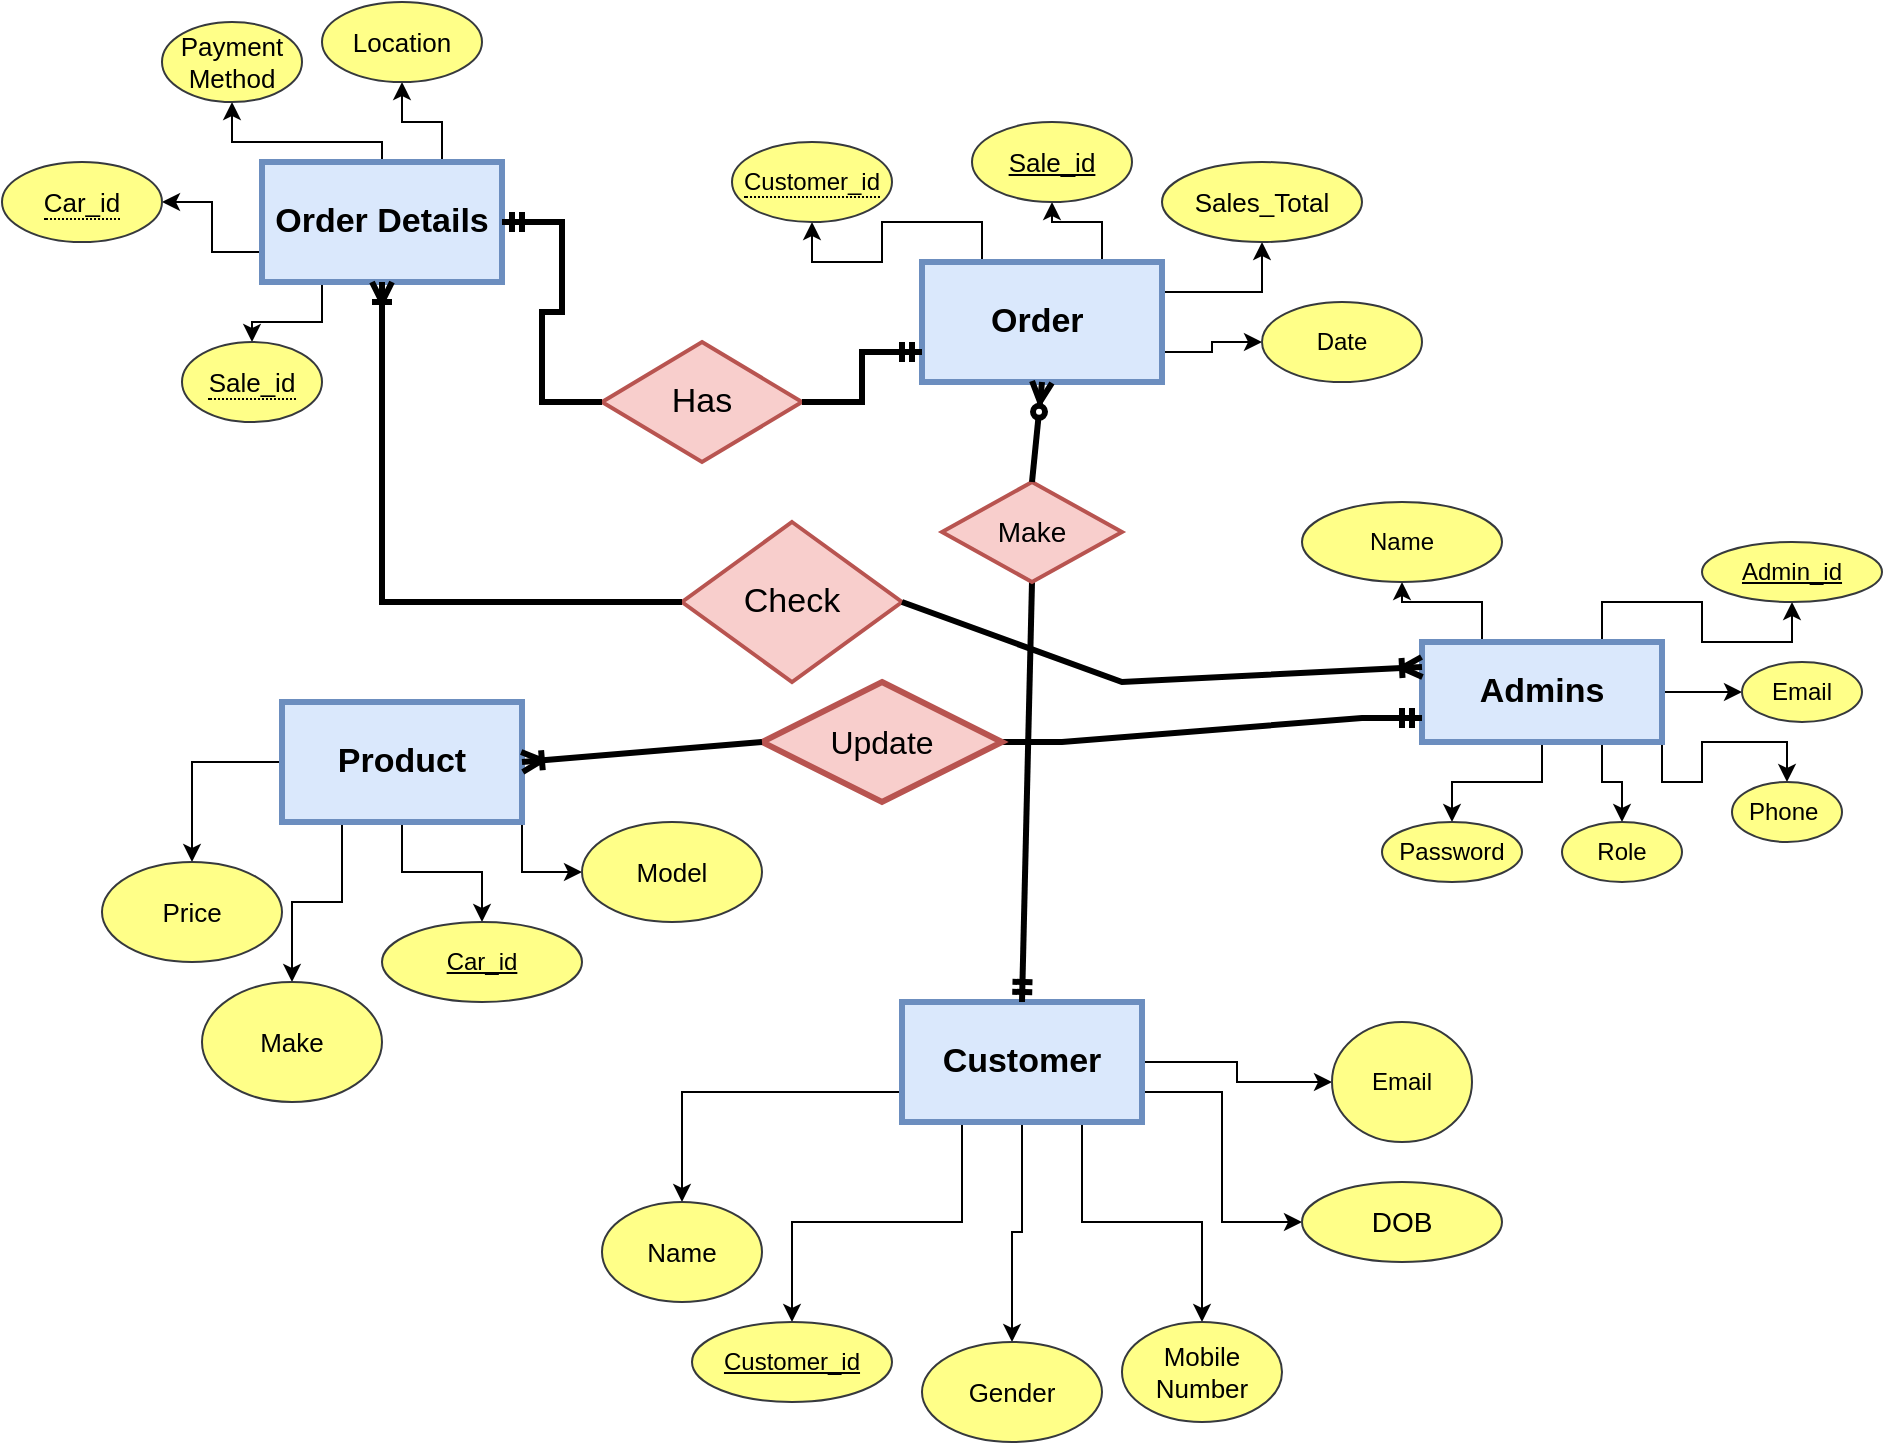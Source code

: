 <mxfile version="24.3.1" type="device">
  <diagram name="Page-1" id="UMEwxMBWJUmdVjZJ0JMT">
    <mxGraphModel dx="1936" dy="1667" grid="1" gridSize="1" guides="1" tooltips="1" connect="1" arrows="1" fold="1" page="1" pageScale="1" pageWidth="850" pageHeight="1100" math="0" shadow="0">
      <root>
        <mxCell id="0" />
        <mxCell id="1" parent="0" />
        <mxCell id="G9bIeMPBq4oWQ3whd8wb-7" style="edgeStyle=orthogonalEdgeStyle;rounded=0;orthogonalLoop=1;jettySize=auto;html=1;exitX=0.25;exitY=1;exitDx=0;exitDy=0;" edge="1" parent="1" source="G9bIeMPBq4oWQ3whd8wb-1" target="G9bIeMPBq4oWQ3whd8wb-49">
          <mxGeometry relative="1" as="geometry">
            <mxPoint x="275" y="640" as="targetPoint" />
          </mxGeometry>
        </mxCell>
        <mxCell id="G9bIeMPBq4oWQ3whd8wb-9" style="edgeStyle=orthogonalEdgeStyle;rounded=0;orthogonalLoop=1;jettySize=auto;html=1;exitX=0;exitY=0.75;exitDx=0;exitDy=0;" edge="1" parent="1" source="G9bIeMPBq4oWQ3whd8wb-1" target="G9bIeMPBq4oWQ3whd8wb-10">
          <mxGeometry relative="1" as="geometry">
            <mxPoint x="240" y="490" as="targetPoint" />
          </mxGeometry>
        </mxCell>
        <mxCell id="G9bIeMPBq4oWQ3whd8wb-11" style="edgeStyle=orthogonalEdgeStyle;rounded=0;orthogonalLoop=1;jettySize=auto;html=1;exitX=0.5;exitY=1;exitDx=0;exitDy=0;" edge="1" parent="1" source="G9bIeMPBq4oWQ3whd8wb-1" target="G9bIeMPBq4oWQ3whd8wb-12">
          <mxGeometry relative="1" as="geometry">
            <mxPoint x="360" y="560" as="targetPoint" />
          </mxGeometry>
        </mxCell>
        <mxCell id="G9bIeMPBq4oWQ3whd8wb-13" style="edgeStyle=orthogonalEdgeStyle;rounded=0;orthogonalLoop=1;jettySize=auto;html=1;exitX=0.75;exitY=1;exitDx=0;exitDy=0;" edge="1" parent="1" source="G9bIeMPBq4oWQ3whd8wb-1" target="G9bIeMPBq4oWQ3whd8wb-14">
          <mxGeometry relative="1" as="geometry">
            <mxPoint x="480" y="560" as="targetPoint" />
          </mxGeometry>
        </mxCell>
        <mxCell id="G9bIeMPBq4oWQ3whd8wb-32" style="edgeStyle=orthogonalEdgeStyle;rounded=0;orthogonalLoop=1;jettySize=auto;html=1;exitX=1;exitY=0.5;exitDx=0;exitDy=0;" edge="1" parent="1" source="G9bIeMPBq4oWQ3whd8wb-1" target="G9bIeMPBq4oWQ3whd8wb-33">
          <mxGeometry relative="1" as="geometry">
            <mxPoint x="510" y="530" as="targetPoint" />
          </mxGeometry>
        </mxCell>
        <mxCell id="G9bIeMPBq4oWQ3whd8wb-101" style="edgeStyle=elbowEdgeStyle;rounded=0;orthogonalLoop=1;jettySize=auto;html=1;exitX=1;exitY=0.75;exitDx=0;exitDy=0;" edge="1" parent="1" source="G9bIeMPBq4oWQ3whd8wb-1" target="G9bIeMPBq4oWQ3whd8wb-102">
          <mxGeometry relative="1" as="geometry">
            <mxPoint x="590" y="600" as="targetPoint" />
          </mxGeometry>
        </mxCell>
        <mxCell id="G9bIeMPBq4oWQ3whd8wb-1" value="&lt;p style=&quot;line-height: 120%;&quot;&gt;&lt;b&gt;&lt;font style=&quot;font-size: 17px;&quot;&gt;Customer&lt;/font&gt;&lt;/b&gt;&lt;/p&gt;" style="rounded=0;whiteSpace=wrap;html=1;fillColor=#dae8fc;strokeColor=#6c8ebf;strokeWidth=3;" vertex="1" parent="1">
          <mxGeometry x="330" y="460" width="120" height="60" as="geometry" />
        </mxCell>
        <mxCell id="G9bIeMPBq4oWQ3whd8wb-18" style="edgeStyle=orthogonalEdgeStyle;rounded=0;orthogonalLoop=1;jettySize=auto;html=1;exitX=0.25;exitY=1;exitDx=0;exitDy=0;" edge="1" parent="1" source="G9bIeMPBq4oWQ3whd8wb-2" target="G9bIeMPBq4oWQ3whd8wb-19">
          <mxGeometry relative="1" as="geometry">
            <mxPoint x="80" y="390" as="targetPoint" />
          </mxGeometry>
        </mxCell>
        <mxCell id="G9bIeMPBq4oWQ3whd8wb-20" style="edgeStyle=orthogonalEdgeStyle;rounded=0;orthogonalLoop=1;jettySize=auto;html=1;exitX=0.5;exitY=1;exitDx=0;exitDy=0;" edge="1" parent="1" source="G9bIeMPBq4oWQ3whd8wb-2" target="G9bIeMPBq4oWQ3whd8wb-50">
          <mxGeometry relative="1" as="geometry">
            <mxPoint x="129.95" y="420" as="targetPoint" />
          </mxGeometry>
        </mxCell>
        <mxCell id="G9bIeMPBq4oWQ3whd8wb-22" style="edgeStyle=orthogonalEdgeStyle;rounded=0;orthogonalLoop=1;jettySize=auto;html=1;exitX=1;exitY=1;exitDx=0;exitDy=0;" edge="1" parent="1" source="G9bIeMPBq4oWQ3whd8wb-2" target="G9bIeMPBq4oWQ3whd8wb-23">
          <mxGeometry relative="1" as="geometry">
            <mxPoint x="260" y="350" as="targetPoint" />
          </mxGeometry>
        </mxCell>
        <mxCell id="G9bIeMPBq4oWQ3whd8wb-24" style="edgeStyle=orthogonalEdgeStyle;rounded=0;orthogonalLoop=1;jettySize=auto;html=1;exitX=0;exitY=0.5;exitDx=0;exitDy=0;" edge="1" parent="1" source="G9bIeMPBq4oWQ3whd8wb-2" target="G9bIeMPBq4oWQ3whd8wb-25">
          <mxGeometry relative="1" as="geometry">
            <mxPoint x="50" y="290" as="targetPoint" />
          </mxGeometry>
        </mxCell>
        <mxCell id="G9bIeMPBq4oWQ3whd8wb-2" value="&lt;b&gt;&lt;font style=&quot;font-size: 17px;&quot;&gt;Product&lt;/font&gt;&lt;/b&gt;" style="rounded=0;whiteSpace=wrap;html=1;fillColor=#dae8fc;strokeColor=#6c8ebf;strokeWidth=3;" vertex="1" parent="1">
          <mxGeometry x="20" y="310" width="120" height="60" as="geometry" />
        </mxCell>
        <mxCell id="G9bIeMPBq4oWQ3whd8wb-59" style="edgeStyle=orthogonalEdgeStyle;rounded=0;orthogonalLoop=1;jettySize=auto;html=1;exitX=0.25;exitY=0;exitDx=0;exitDy=0;" edge="1" parent="1" source="G9bIeMPBq4oWQ3whd8wb-3" target="G9bIeMPBq4oWQ3whd8wb-60">
          <mxGeometry relative="1" as="geometry">
            <mxPoint x="620" y="240" as="targetPoint" />
          </mxGeometry>
        </mxCell>
        <mxCell id="G9bIeMPBq4oWQ3whd8wb-61" style="edgeStyle=orthogonalEdgeStyle;rounded=0;orthogonalLoop=1;jettySize=auto;html=1;exitX=0.75;exitY=0;exitDx=0;exitDy=0;" edge="1" parent="1" source="G9bIeMPBq4oWQ3whd8wb-3" target="G9bIeMPBq4oWQ3whd8wb-62">
          <mxGeometry relative="1" as="geometry">
            <mxPoint x="720" y="260" as="targetPoint" />
          </mxGeometry>
        </mxCell>
        <mxCell id="G9bIeMPBq4oWQ3whd8wb-66" style="edgeStyle=orthogonalEdgeStyle;rounded=0;orthogonalLoop=1;jettySize=auto;html=1;exitX=1;exitY=0.5;exitDx=0;exitDy=0;" edge="1" parent="1" source="G9bIeMPBq4oWQ3whd8wb-3" target="G9bIeMPBq4oWQ3whd8wb-67">
          <mxGeometry relative="1" as="geometry">
            <mxPoint x="760" y="310" as="targetPoint" />
          </mxGeometry>
        </mxCell>
        <mxCell id="G9bIeMPBq4oWQ3whd8wb-68" style="edgeStyle=orthogonalEdgeStyle;rounded=0;orthogonalLoop=1;jettySize=auto;html=1;exitX=1;exitY=1;exitDx=0;exitDy=0;" edge="1" parent="1" source="G9bIeMPBq4oWQ3whd8wb-3" target="G9bIeMPBq4oWQ3whd8wb-69">
          <mxGeometry relative="1" as="geometry">
            <mxPoint x="750" y="360" as="targetPoint" />
          </mxGeometry>
        </mxCell>
        <mxCell id="G9bIeMPBq4oWQ3whd8wb-70" style="edgeStyle=orthogonalEdgeStyle;rounded=0;orthogonalLoop=1;jettySize=auto;html=1;exitX=0.75;exitY=1;exitDx=0;exitDy=0;" edge="1" parent="1" source="G9bIeMPBq4oWQ3whd8wb-3" target="G9bIeMPBq4oWQ3whd8wb-71">
          <mxGeometry relative="1" as="geometry">
            <mxPoint x="680" y="370" as="targetPoint" />
          </mxGeometry>
        </mxCell>
        <mxCell id="G9bIeMPBq4oWQ3whd8wb-75" style="edgeStyle=orthogonalEdgeStyle;rounded=0;orthogonalLoop=1;jettySize=auto;html=1;exitX=0.5;exitY=1;exitDx=0;exitDy=0;" edge="1" parent="1" source="G9bIeMPBq4oWQ3whd8wb-3" target="G9bIeMPBq4oWQ3whd8wb-76">
          <mxGeometry relative="1" as="geometry">
            <mxPoint x="640" y="390" as="targetPoint" />
          </mxGeometry>
        </mxCell>
        <mxCell id="G9bIeMPBq4oWQ3whd8wb-3" value="&lt;b&gt;&lt;font style=&quot;font-size: 17px;&quot;&gt;Admins&lt;/font&gt;&lt;/b&gt;" style="rounded=0;whiteSpace=wrap;html=1;fillColor=#dae8fc;strokeColor=#6c8ebf;strokeWidth=3;" vertex="1" parent="1">
          <mxGeometry x="590" y="280" width="120" height="50" as="geometry" />
        </mxCell>
        <mxCell id="G9bIeMPBq4oWQ3whd8wb-47" style="edgeStyle=orthogonalEdgeStyle;rounded=0;orthogonalLoop=1;jettySize=auto;html=1;exitX=0.75;exitY=0;exitDx=0;exitDy=0;" edge="1" parent="1" source="G9bIeMPBq4oWQ3whd8wb-4" target="G9bIeMPBq4oWQ3whd8wb-48">
          <mxGeometry relative="1" as="geometry">
            <mxPoint x="460" y="30" as="targetPoint" />
          </mxGeometry>
        </mxCell>
        <mxCell id="G9bIeMPBq4oWQ3whd8wb-51" style="edgeStyle=orthogonalEdgeStyle;rounded=0;orthogonalLoop=1;jettySize=auto;html=1;exitX=0.25;exitY=0;exitDx=0;exitDy=0;" edge="1" parent="1" source="G9bIeMPBq4oWQ3whd8wb-4" target="G9bIeMPBq4oWQ3whd8wb-52">
          <mxGeometry relative="1" as="geometry">
            <mxPoint x="360" y="40" as="targetPoint" />
          </mxGeometry>
        </mxCell>
        <mxCell id="G9bIeMPBq4oWQ3whd8wb-53" style="edgeStyle=orthogonalEdgeStyle;rounded=0;orthogonalLoop=1;jettySize=auto;html=1;exitX=1;exitY=0.25;exitDx=0;exitDy=0;" edge="1" parent="1" source="G9bIeMPBq4oWQ3whd8wb-4" target="G9bIeMPBq4oWQ3whd8wb-54">
          <mxGeometry relative="1" as="geometry">
            <mxPoint x="500" y="105.143" as="targetPoint" />
          </mxGeometry>
        </mxCell>
        <mxCell id="G9bIeMPBq4oWQ3whd8wb-55" style="edgeStyle=orthogonalEdgeStyle;rounded=0;orthogonalLoop=1;jettySize=auto;html=1;exitX=1;exitY=0.75;exitDx=0;exitDy=0;" edge="1" parent="1" source="G9bIeMPBq4oWQ3whd8wb-4" target="G9bIeMPBq4oWQ3whd8wb-56">
          <mxGeometry relative="1" as="geometry">
            <mxPoint x="490" y="134.857" as="targetPoint" />
          </mxGeometry>
        </mxCell>
        <mxCell id="G9bIeMPBq4oWQ3whd8wb-4" value="&lt;font style=&quot;font-size: 17px;&quot;&gt;&lt;b&gt;Order&amp;nbsp;&lt;/b&gt;&lt;/font&gt;" style="rounded=0;whiteSpace=wrap;html=1;fillColor=#dae8fc;strokeColor=#6c8ebf;strokeWidth=3;" vertex="1" parent="1">
          <mxGeometry x="340" y="90" width="120" height="60" as="geometry" />
        </mxCell>
        <mxCell id="G9bIeMPBq4oWQ3whd8wb-37" style="edgeStyle=orthogonalEdgeStyle;rounded=0;orthogonalLoop=1;jettySize=auto;html=1;exitX=0;exitY=0.75;exitDx=0;exitDy=0;" edge="1" parent="1" source="G9bIeMPBq4oWQ3whd8wb-5" target="G9bIeMPBq4oWQ3whd8wb-38">
          <mxGeometry relative="1" as="geometry">
            <mxPoint x="-60" y="120" as="targetPoint" />
          </mxGeometry>
        </mxCell>
        <mxCell id="G9bIeMPBq4oWQ3whd8wb-39" style="edgeStyle=orthogonalEdgeStyle;rounded=0;orthogonalLoop=1;jettySize=auto;html=1;exitX=0.25;exitY=1;exitDx=0;exitDy=0;" edge="1" parent="1" source="G9bIeMPBq4oWQ3whd8wb-5" target="G9bIeMPBq4oWQ3whd8wb-40">
          <mxGeometry relative="1" as="geometry">
            <mxPoint x="10" y="140" as="targetPoint" />
          </mxGeometry>
        </mxCell>
        <mxCell id="G9bIeMPBq4oWQ3whd8wb-41" style="edgeStyle=orthogonalEdgeStyle;rounded=0;orthogonalLoop=1;jettySize=auto;html=1;exitX=0.5;exitY=0;exitDx=0;exitDy=0;" edge="1" parent="1" source="G9bIeMPBq4oWQ3whd8wb-5" target="G9bIeMPBq4oWQ3whd8wb-42">
          <mxGeometry relative="1" as="geometry">
            <mxPoint x="60" as="targetPoint" />
            <Array as="points">
              <mxPoint x="70" y="30" />
              <mxPoint x="-5" y="30" />
            </Array>
          </mxGeometry>
        </mxCell>
        <mxCell id="G9bIeMPBq4oWQ3whd8wb-43" style="edgeStyle=orthogonalEdgeStyle;rounded=0;orthogonalLoop=1;jettySize=auto;html=1;exitX=0.75;exitY=0;exitDx=0;exitDy=0;" edge="1" parent="1" source="G9bIeMPBq4oWQ3whd8wb-5" target="G9bIeMPBq4oWQ3whd8wb-44">
          <mxGeometry relative="1" as="geometry">
            <mxPoint x="90" y="-10" as="targetPoint" />
          </mxGeometry>
        </mxCell>
        <mxCell id="G9bIeMPBq4oWQ3whd8wb-5" value="&lt;b&gt;&lt;font style=&quot;font-size: 17px;&quot;&gt;Order Details&lt;/font&gt;&lt;/b&gt;" style="rounded=0;whiteSpace=wrap;html=1;fillColor=#dae8fc;strokeColor=#6c8ebf;strokeWidth=3;" vertex="1" parent="1">
          <mxGeometry x="10" y="40" width="120" height="60" as="geometry" />
        </mxCell>
        <mxCell id="G9bIeMPBq4oWQ3whd8wb-10" value="&lt;font style=&quot;font-size: 13px;&quot;&gt;Name&lt;/font&gt;" style="ellipse;whiteSpace=wrap;html=1;fillColor=#ffff88;strokeColor=#36393d;" vertex="1" parent="1">
          <mxGeometry x="180" y="560" width="80" height="50" as="geometry" />
        </mxCell>
        <mxCell id="G9bIeMPBq4oWQ3whd8wb-12" value="&lt;font style=&quot;font-size: 13px;&quot;&gt;Gender&lt;/font&gt;" style="ellipse;whiteSpace=wrap;html=1;fillColor=#ffff88;strokeColor=#36393d;" vertex="1" parent="1">
          <mxGeometry x="340" y="630" width="90" height="50" as="geometry" />
        </mxCell>
        <mxCell id="G9bIeMPBq4oWQ3whd8wb-14" value="&lt;font style=&quot;font-size: 13px;&quot;&gt;Mobile Number&lt;/font&gt;" style="ellipse;whiteSpace=wrap;html=1;fillColor=#ffff88;strokeColor=#36393d;" vertex="1" parent="1">
          <mxGeometry x="440" y="620" width="80" height="50" as="geometry" />
        </mxCell>
        <mxCell id="G9bIeMPBq4oWQ3whd8wb-19" value="&lt;font style=&quot;font-size: 13px;&quot;&gt;Make&lt;/font&gt;" style="ellipse;whiteSpace=wrap;html=1;fillColor=#ffff88;strokeColor=#36393d;" vertex="1" parent="1">
          <mxGeometry x="-20" y="450" width="90" height="60" as="geometry" />
        </mxCell>
        <mxCell id="G9bIeMPBq4oWQ3whd8wb-23" value="&lt;font style=&quot;font-size: 13px;&quot;&gt;Model&lt;/font&gt;" style="ellipse;whiteSpace=wrap;html=1;fillColor=#ffff88;strokeColor=#36393d;" vertex="1" parent="1">
          <mxGeometry x="170" y="370" width="90" height="50" as="geometry" />
        </mxCell>
        <mxCell id="G9bIeMPBq4oWQ3whd8wb-25" value="&lt;font style=&quot;font-size: 13px;&quot;&gt;Price&lt;/font&gt;" style="ellipse;whiteSpace=wrap;html=1;fillColor=#ffff88;strokeColor=#36393d;" vertex="1" parent="1">
          <mxGeometry x="-70" y="390" width="90" height="50" as="geometry" />
        </mxCell>
        <mxCell id="G9bIeMPBq4oWQ3whd8wb-33" value="Email" style="ellipse;whiteSpace=wrap;html=1;fillColor=#ffff88;strokeColor=#36393d;fillStyle=solid;gradientDirection=radial;" vertex="1" parent="1">
          <mxGeometry x="545" y="470" width="70" height="60" as="geometry" />
        </mxCell>
        <mxCell id="G9bIeMPBq4oWQ3whd8wb-38" value="&lt;span style=&quot;border-bottom: 1px dotted&quot;&gt;&lt;font style=&quot;font-size: 13px;&quot;&gt;Car_id&lt;/font&gt;&lt;/span&gt;" style="ellipse;whiteSpace=wrap;html=1;align=center;fillColor=#ffff88;strokeColor=#36393d;" vertex="1" parent="1">
          <mxGeometry x="-120" y="40" width="80" height="40" as="geometry" />
        </mxCell>
        <mxCell id="G9bIeMPBq4oWQ3whd8wb-40" value="&lt;span style=&quot;border-bottom: 1px dotted&quot;&gt;&lt;font style=&quot;font-size: 13px;&quot;&gt;Sale_id&lt;/font&gt;&lt;/span&gt;" style="ellipse;whiteSpace=wrap;html=1;align=center;fillColor=#ffff88;strokeColor=#36393d;" vertex="1" parent="1">
          <mxGeometry x="-30" y="130" width="70" height="40" as="geometry" />
        </mxCell>
        <mxCell id="G9bIeMPBq4oWQ3whd8wb-42" value="&lt;font style=&quot;font-size: 13px;&quot;&gt;Payment Method&lt;/font&gt;" style="ellipse;whiteSpace=wrap;html=1;fillColor=#ffff88;strokeColor=#36393d;" vertex="1" parent="1">
          <mxGeometry x="-40" y="-30" width="70" height="40" as="geometry" />
        </mxCell>
        <mxCell id="G9bIeMPBq4oWQ3whd8wb-44" value="&lt;font style=&quot;font-size: 13px;&quot;&gt;Location&lt;/font&gt;" style="ellipse;whiteSpace=wrap;html=1;fillColor=#ffff88;strokeColor=#36393d;" vertex="1" parent="1">
          <mxGeometry x="40" y="-40" width="80" height="40" as="geometry" />
        </mxCell>
        <mxCell id="G9bIeMPBq4oWQ3whd8wb-48" value="&lt;font style=&quot;font-size: 13px;&quot;&gt;Sale_id&lt;/font&gt;" style="ellipse;whiteSpace=wrap;html=1;align=center;fontStyle=4;fillColor=#ffff88;strokeColor=#36393d;" vertex="1" parent="1">
          <mxGeometry x="365" y="20" width="80" height="40" as="geometry" />
        </mxCell>
        <mxCell id="G9bIeMPBq4oWQ3whd8wb-49" value="Customer_id" style="ellipse;whiteSpace=wrap;html=1;align=center;fontStyle=4;fillColor=#ffff88;strokeColor=#36393d;" vertex="1" parent="1">
          <mxGeometry x="225" y="620" width="100" height="40" as="geometry" />
        </mxCell>
        <mxCell id="G9bIeMPBq4oWQ3whd8wb-50" value="Car_id" style="ellipse;whiteSpace=wrap;html=1;align=center;fontStyle=4;fillColor=#ffff88;strokeColor=#36393d;" vertex="1" parent="1">
          <mxGeometry x="70.0" y="420" width="100" height="40" as="geometry" />
        </mxCell>
        <mxCell id="G9bIeMPBq4oWQ3whd8wb-52" value="&lt;span style=&quot;border-bottom: 1px dotted&quot;&gt;Customer_id&lt;/span&gt;" style="ellipse;whiteSpace=wrap;html=1;align=center;fillColor=#ffff88;strokeColor=#36393d;" vertex="1" parent="1">
          <mxGeometry x="245" y="30" width="80" height="40" as="geometry" />
        </mxCell>
        <mxCell id="G9bIeMPBq4oWQ3whd8wb-54" value="&lt;font style=&quot;font-size: 13px;&quot;&gt;Sales_Total&lt;/font&gt;" style="ellipse;whiteSpace=wrap;html=1;align=center;fillColor=#ffff88;strokeColor=#36393d;" vertex="1" parent="1">
          <mxGeometry x="460" y="40.003" width="100" height="40" as="geometry" />
        </mxCell>
        <mxCell id="G9bIeMPBq4oWQ3whd8wb-56" value="Date" style="ellipse;whiteSpace=wrap;html=1;align=center;fillColor=#ffff88;strokeColor=#36393d;" vertex="1" parent="1">
          <mxGeometry x="510" y="110" width="80" height="40" as="geometry" />
        </mxCell>
        <mxCell id="G9bIeMPBq4oWQ3whd8wb-60" value="Name" style="ellipse;whiteSpace=wrap;html=1;align=center;fillColor=#ffff88;strokeColor=#36393d;" vertex="1" parent="1">
          <mxGeometry x="530" y="210" width="100" height="40" as="geometry" />
        </mxCell>
        <mxCell id="G9bIeMPBq4oWQ3whd8wb-62" value="Admin_id" style="ellipse;whiteSpace=wrap;html=1;align=center;fontStyle=4;fillColor=#ffff88;strokeColor=#36393d;" vertex="1" parent="1">
          <mxGeometry x="730" y="230" width="90" height="30" as="geometry" />
        </mxCell>
        <mxCell id="G9bIeMPBq4oWQ3whd8wb-67" value="Email" style="ellipse;whiteSpace=wrap;html=1;align=center;fillColor=#ffff88;strokeColor=#36393d;" vertex="1" parent="1">
          <mxGeometry x="750" y="290" width="60" height="30" as="geometry" />
        </mxCell>
        <mxCell id="G9bIeMPBq4oWQ3whd8wb-69" value="Phone&amp;nbsp;" style="ellipse;whiteSpace=wrap;html=1;align=center;fillColor=#ffff88;strokeColor=#36393d;" vertex="1" parent="1">
          <mxGeometry x="745" y="350" width="55" height="30" as="geometry" />
        </mxCell>
        <mxCell id="G9bIeMPBq4oWQ3whd8wb-71" value="Role" style="ellipse;whiteSpace=wrap;html=1;align=center;fillColor=#ffff88;strokeColor=#36393d;" vertex="1" parent="1">
          <mxGeometry x="660" y="370" width="60" height="30" as="geometry" />
        </mxCell>
        <mxCell id="G9bIeMPBq4oWQ3whd8wb-76" value="Password" style="ellipse;whiteSpace=wrap;html=1;align=center;fillColor=#ffff88;strokeColor=#36393d;" vertex="1" parent="1">
          <mxGeometry x="570" y="370" width="70" height="30" as="geometry" />
        </mxCell>
        <mxCell id="G9bIeMPBq4oWQ3whd8wb-81" value="&lt;font style=&quot;font-size: 17px;&quot;&gt;Has&lt;/font&gt;" style="shape=rhombus;perimeter=rhombusPerimeter;whiteSpace=wrap;html=1;align=center;fillColor=#f8cecc;strokeColor=#b85450;strokeWidth=2;" vertex="1" parent="1">
          <mxGeometry x="180" y="130" width="100" height="60" as="geometry" />
        </mxCell>
        <mxCell id="G9bIeMPBq4oWQ3whd8wb-87" value="" style="edgeStyle=entityRelationEdgeStyle;fontSize=12;html=1;endArrow=none;startArrow=ERmandOne;rounded=0;endFill=0;strokeWidth=3;" edge="1" parent="1" source="G9bIeMPBq4oWQ3whd8wb-5" target="G9bIeMPBq4oWQ3whd8wb-81">
          <mxGeometry width="100" height="100" relative="1" as="geometry">
            <mxPoint x="120" y="220" as="sourcePoint" />
            <mxPoint x="220" y="120" as="targetPoint" />
            <Array as="points">
              <mxPoint x="190" y="160" />
            </Array>
          </mxGeometry>
        </mxCell>
        <mxCell id="G9bIeMPBq4oWQ3whd8wb-88" value="" style="edgeStyle=entityRelationEdgeStyle;fontSize=12;html=1;endArrow=ERmandOne;startArrow=none;rounded=0;exitX=1;exitY=0.5;exitDx=0;exitDy=0;entryX=0;entryY=0.75;entryDx=0;entryDy=0;startFill=0;strokeWidth=3;" edge="1" parent="1" source="G9bIeMPBq4oWQ3whd8wb-81" target="G9bIeMPBq4oWQ3whd8wb-4">
          <mxGeometry width="100" height="100" relative="1" as="geometry">
            <mxPoint x="320" y="310" as="sourcePoint" />
            <mxPoint x="420" y="210" as="targetPoint" />
            <Array as="points">
              <mxPoint x="330" y="850" />
            </Array>
          </mxGeometry>
        </mxCell>
        <mxCell id="G9bIeMPBq4oWQ3whd8wb-90" value="&lt;font style=&quot;font-size: 17px;&quot;&gt;Check&lt;/font&gt;" style="shape=rhombus;perimeter=rhombusPerimeter;whiteSpace=wrap;html=1;align=center;fillColor=#f8cecc;strokeColor=#b85450;strokeWidth=2;" vertex="1" parent="1">
          <mxGeometry x="220" y="220" width="110" height="80" as="geometry" />
        </mxCell>
        <mxCell id="G9bIeMPBq4oWQ3whd8wb-93" value="" style="edgeStyle=orthogonalEdgeStyle;fontSize=12;html=1;endArrow=ERoneToMany;rounded=0;exitX=0;exitY=0.5;exitDx=0;exitDy=0;entryX=0.5;entryY=1;entryDx=0;entryDy=0;strokeWidth=3;" edge="1" parent="1" source="G9bIeMPBq4oWQ3whd8wb-90" target="G9bIeMPBq4oWQ3whd8wb-5">
          <mxGeometry width="100" height="100" relative="1" as="geometry">
            <mxPoint x="310" y="320" as="sourcePoint" />
            <mxPoint x="70" y="110" as="targetPoint" />
          </mxGeometry>
        </mxCell>
        <mxCell id="G9bIeMPBq4oWQ3whd8wb-94" value="" style="fontSize=12;html=1;endArrow=ERoneToMany;rounded=0;entryX=0;entryY=0.25;entryDx=0;entryDy=0;exitX=1;exitY=0.5;exitDx=0;exitDy=0;strokeWidth=3;" edge="1" parent="1" source="G9bIeMPBq4oWQ3whd8wb-90" target="G9bIeMPBq4oWQ3whd8wb-3">
          <mxGeometry width="100" height="100" relative="1" as="geometry">
            <mxPoint x="470" y="230" as="sourcePoint" />
            <mxPoint x="490" y="290" as="targetPoint" />
            <Array as="points">
              <mxPoint x="440" y="300" />
            </Array>
          </mxGeometry>
        </mxCell>
        <mxCell id="G9bIeMPBq4oWQ3whd8wb-95" value="" style="edgeStyle=entityRelationEdgeStyle;fontSize=12;html=1;endArrow=ERmandOne;rounded=0;exitX=1;exitY=0.5;exitDx=0;exitDy=0;endFill=0;strokeWidth=3;" edge="1" parent="1" source="G9bIeMPBq4oWQ3whd8wb-96">
          <mxGeometry width="100" height="100" relative="1" as="geometry">
            <mxPoint x="310" y="350" as="sourcePoint" />
            <mxPoint x="590" y="318" as="targetPoint" />
          </mxGeometry>
        </mxCell>
        <mxCell id="G9bIeMPBq4oWQ3whd8wb-96" value="&lt;font style=&quot;font-size: 16px;&quot;&gt;Update&lt;/font&gt;" style="shape=rhombus;perimeter=rhombusPerimeter;whiteSpace=wrap;html=1;align=center;fillColor=#f8cecc;strokeColor=#b85450;perimeterSpacing=0;strokeWidth=3;" vertex="1" parent="1">
          <mxGeometry x="260" y="300" width="120" height="60" as="geometry" />
        </mxCell>
        <mxCell id="G9bIeMPBq4oWQ3whd8wb-97" value="" style="fontSize=12;html=1;endArrow=ERoneToMany;rounded=0;entryX=1;entryY=0.5;entryDx=0;entryDy=0;exitX=0;exitY=0.5;exitDx=0;exitDy=0;strokeWidth=3;" edge="1" parent="1" source="G9bIeMPBq4oWQ3whd8wb-96" target="G9bIeMPBq4oWQ3whd8wb-2">
          <mxGeometry width="100" height="100" relative="1" as="geometry">
            <mxPoint x="310" y="350" as="sourcePoint" />
            <mxPoint x="410" y="250" as="targetPoint" />
          </mxGeometry>
        </mxCell>
        <mxCell id="G9bIeMPBq4oWQ3whd8wb-98" value="" style="fontSize=12;html=1;endArrow=ERmandOne;rounded=0;entryX=0.5;entryY=0;entryDx=0;entryDy=0;endFill=0;exitX=0.5;exitY=1;exitDx=0;exitDy=0;fillColor=none;curved=0;strokeWidth=3;" edge="1" parent="1" source="G9bIeMPBq4oWQ3whd8wb-99" target="G9bIeMPBq4oWQ3whd8wb-1">
          <mxGeometry width="100" height="100" relative="1" as="geometry">
            <mxPoint x="410" y="340" as="sourcePoint" />
            <mxPoint x="410" y="370" as="targetPoint" />
          </mxGeometry>
        </mxCell>
        <mxCell id="G9bIeMPBq4oWQ3whd8wb-99" value="&lt;font style=&quot;font-size: 14px;&quot;&gt;Make&lt;/font&gt;" style="shape=rhombus;perimeter=rhombusPerimeter;whiteSpace=wrap;html=1;align=center;fillColor=#f8cecc;strokeColor=#b85450;strokeWidth=2;fillStyle=auto;" vertex="1" parent="1">
          <mxGeometry x="350" y="200" width="90" height="50" as="geometry" />
        </mxCell>
        <mxCell id="G9bIeMPBq4oWQ3whd8wb-100" value="" style="fontSize=12;html=1;endArrow=ERzeroToMany;startArrow=none;rounded=0;entryX=0.5;entryY=1;entryDx=0;entryDy=0;exitX=0.5;exitY=0;exitDx=0;exitDy=0;startFill=0;strokeWidth=3;" edge="1" parent="1" source="G9bIeMPBq4oWQ3whd8wb-99" target="G9bIeMPBq4oWQ3whd8wb-4">
          <mxGeometry width="100" height="100" relative="1" as="geometry">
            <mxPoint x="320" y="270" as="sourcePoint" />
            <mxPoint x="420" y="170" as="targetPoint" />
          </mxGeometry>
        </mxCell>
        <mxCell id="G9bIeMPBq4oWQ3whd8wb-102" value="&lt;font style=&quot;font-size: 14px;&quot;&gt;DOB&lt;/font&gt;" style="ellipse;whiteSpace=wrap;html=1;align=center;fillColor=#ffff88;strokeColor=#36393d;" vertex="1" parent="1">
          <mxGeometry x="530" y="550" width="100" height="40" as="geometry" />
        </mxCell>
      </root>
    </mxGraphModel>
  </diagram>
</mxfile>
